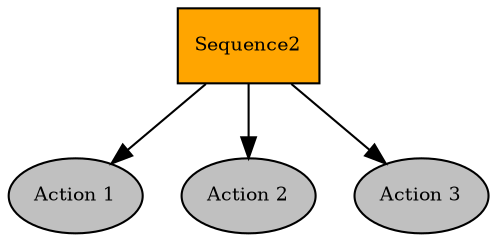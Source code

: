 digraph pastafarianism {
graph [fontname="times-roman"];
node [fontname="times-roman"];
edge [fontname="times-roman"];
Sequence2 [fillcolor=orange, fontcolor=black, fontsize=9, label=Sequence2, shape=box, style=filled];
"Action 1" [fillcolor=gray, fontcolor=black, fontsize=9, label="Action 1", shape=ellipse, style=filled];
Sequence2 -> "Action 1";
"Action 2" [fillcolor=gray, fontcolor=black, fontsize=9, label="Action 2", shape=ellipse, style=filled];
Sequence2 -> "Action 2";
"Action 3" [fillcolor=gray, fontcolor=black, fontsize=9, label="Action 3", shape=ellipse, style=filled];
Sequence2 -> "Action 3";
}

